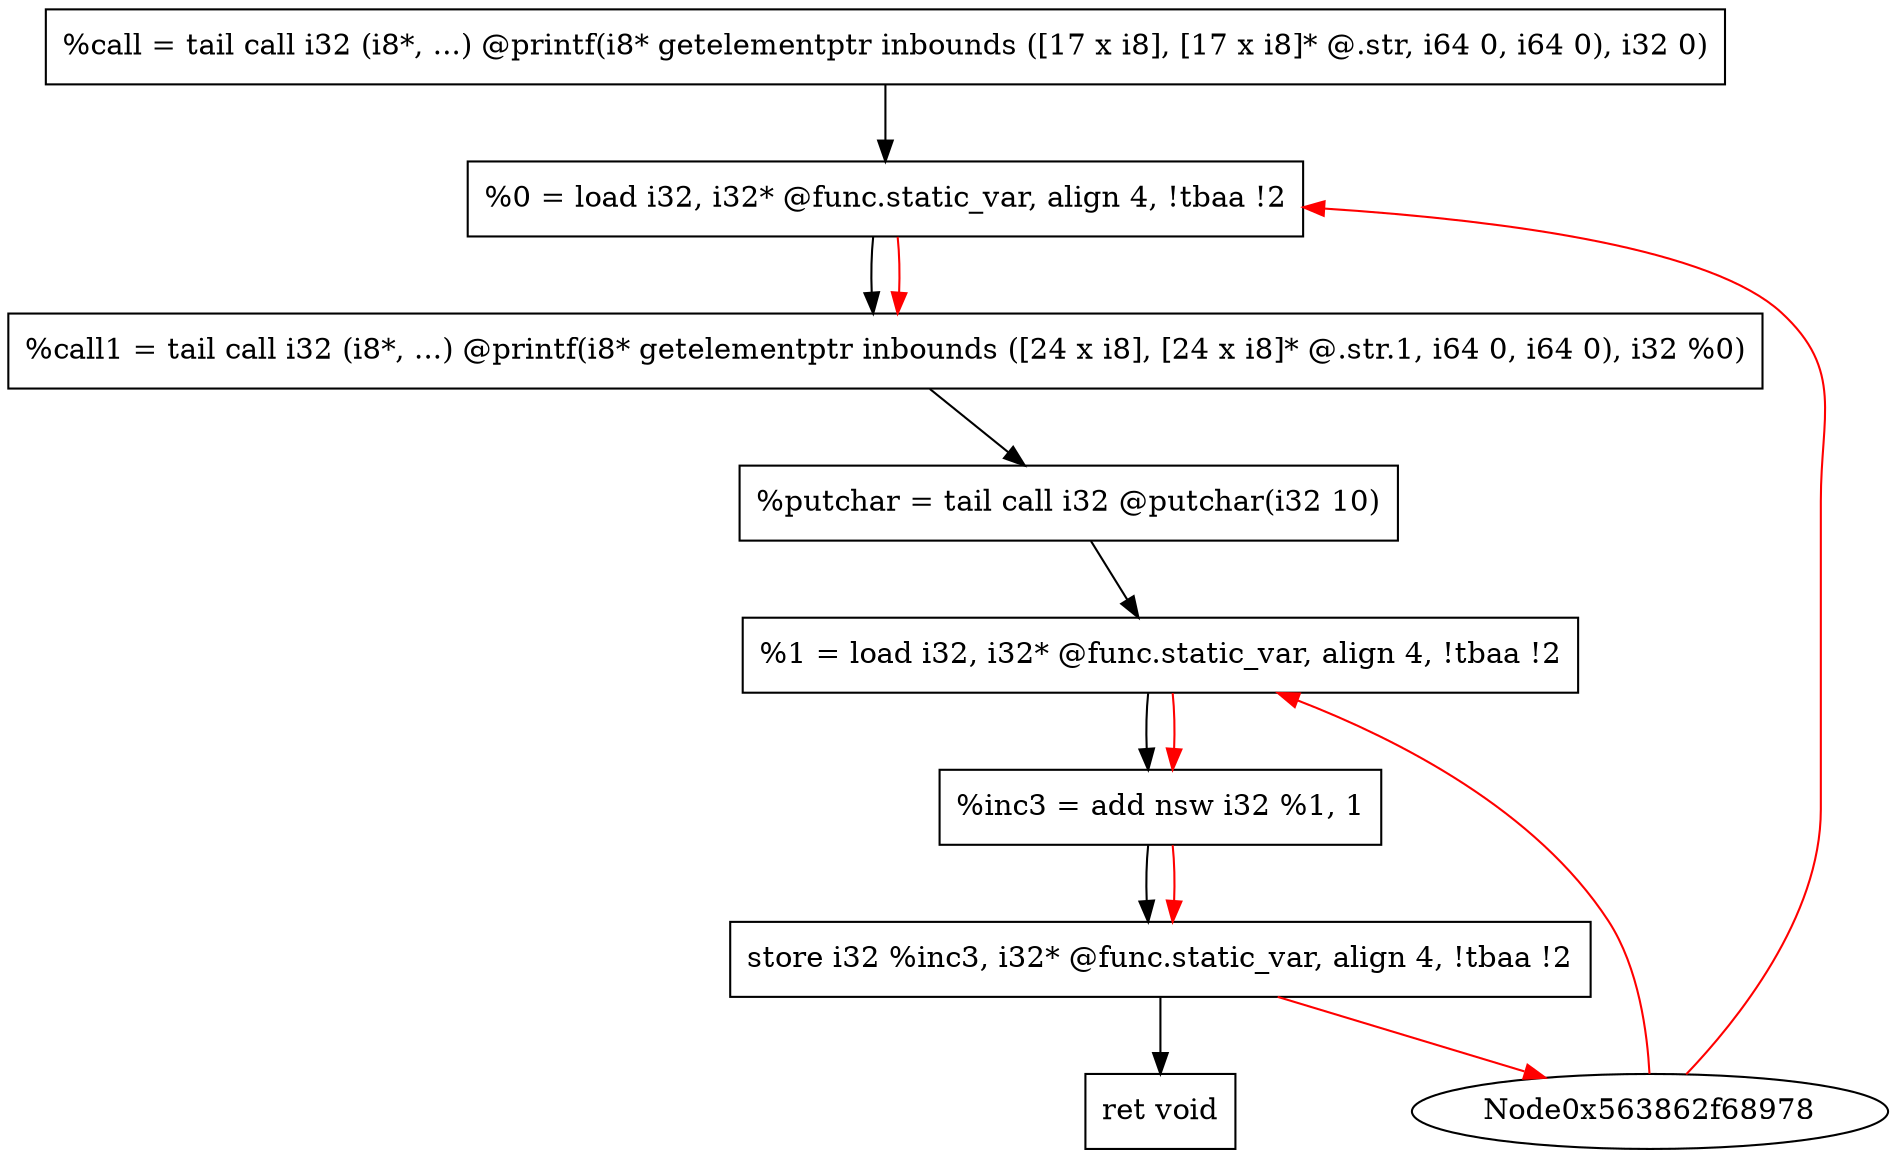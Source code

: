 digraph "CDFG for'func' function" {
	Node0x563862f6add8[shape=record, label="  %call = tail call i32 (i8*, ...) @printf(i8* getelementptr inbounds ([17 x i8], [17 x i8]* @.str, i64 0, i64 0), i32 0)"];
	Node0x563862f6aee8[shape=record, label="  %0 = load i32, i32* @func.static_var, align 4, !tbaa !2"];
	Node0x563862f6bee8[shape=record, label="  %call1 = tail call i32 (i8*, ...) @printf(i8* getelementptr inbounds ([24 x i8], [24 x i8]* @.str.1, i64 0, i64 0), i32 %0)"];
	Node0x563862f6c070[shape=record, label="  %putchar = tail call i32 @putchar(i32 10)"];
	Node0x563862f6c178[shape=record, label="  %1 = load i32, i32* @func.static_var, align 4, !tbaa !2"];
	Node0x563862f6c820[shape=record, label="  %inc3 = add nsw i32 %1, 1"];
	Node0x563862f6c8c0[shape=record, label="  store i32 %inc3, i32* @func.static_var, align 4, !tbaa !2"];
	Node0x563862f6c910[shape=record, label="  ret void"];
	Node0x563862f6add8 -> Node0x563862f6aee8
	Node0x563862f6aee8 -> Node0x563862f6bee8
	Node0x563862f6bee8 -> Node0x563862f6c070
	Node0x563862f6c070 -> Node0x563862f6c178
	Node0x563862f6c178 -> Node0x563862f6c820
	Node0x563862f6c820 -> Node0x563862f6c8c0
	Node0x563862f6c8c0 -> Node0x563862f6c910
edge [color=red]
	Node0x563862f68978 -> Node0x563862f6aee8
	Node0x563862f6aee8 -> Node0x563862f6bee8
	Node0x563862f68978 -> Node0x563862f6c178
	Node0x563862f6c178 -> Node0x563862f6c820
	Node0x563862f6c820 -> Node0x563862f6c8c0
	Node0x563862f6c8c0 -> Node0x563862f68978
}
